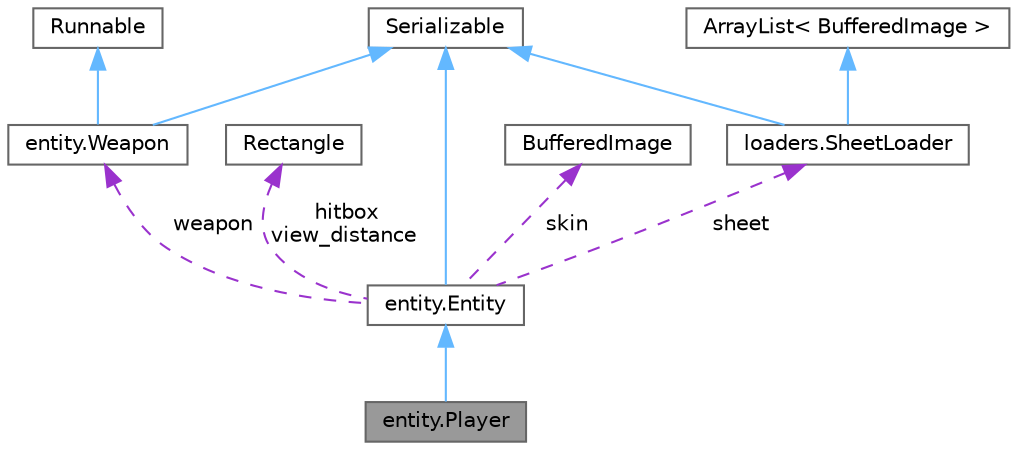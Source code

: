 digraph "entity.Player"
{
 // LATEX_PDF_SIZE
  bgcolor="transparent";
  edge [fontname=Helvetica,fontsize=10,labelfontname=Helvetica,labelfontsize=10];
  node [fontname=Helvetica,fontsize=10,shape=box,height=0.2,width=0.4];
  Node1 [label="entity.Player",height=0.2,width=0.4,color="gray40", fillcolor="grey60", style="filled", fontcolor="black",tooltip=" "];
  Node2 -> Node1 [dir="back",color="steelblue1",style="solid"];
  Node2 [label="entity.Entity",height=0.2,width=0.4,color="gray40", fillcolor="white", style="filled",URL="$classentity_1_1_entity.html",tooltip=" "];
  Node3 -> Node2 [dir="back",color="steelblue1",style="solid"];
  Node3 [label="Serializable",height=0.2,width=0.4,color="gray40", fillcolor="white", style="filled",tooltip=" "];
  Node4 -> Node2 [dir="back",color="darkorchid3",style="dashed",label=" hitbox\nview_distance" ];
  Node4 [label="Rectangle",height=0.2,width=0.4,color="gray40", fillcolor="white", style="filled",tooltip=" "];
  Node5 -> Node2 [dir="back",color="darkorchid3",style="dashed",label=" sheet" ];
  Node5 [label="loaders.SheetLoader",height=0.2,width=0.4,color="gray40", fillcolor="white", style="filled",URL="$classloaders_1_1_sheet_loader.html",tooltip=" "];
  Node6 -> Node5 [dir="back",color="steelblue1",style="solid"];
  Node6 [label="ArrayList\< BufferedImage \>",height=0.2,width=0.4,color="gray40", fillcolor="white", style="filled",tooltip=" "];
  Node3 -> Node5 [dir="back",color="steelblue1",style="solid"];
  Node7 -> Node2 [dir="back",color="darkorchid3",style="dashed",label=" skin" ];
  Node7 [label="BufferedImage",height=0.2,width=0.4,color="gray40", fillcolor="white", style="filled",tooltip=" "];
  Node8 -> Node2 [dir="back",color="darkorchid3",style="dashed",label=" weapon" ];
  Node8 [label="entity.Weapon",height=0.2,width=0.4,color="gray40", fillcolor="white", style="filled",URL="$classentity_1_1_weapon.html",tooltip=" "];
  Node9 -> Node8 [dir="back",color="steelblue1",style="solid"];
  Node9 [label="Runnable",height=0.2,width=0.4,color="gray40", fillcolor="white", style="filled",tooltip=" "];
  Node3 -> Node8 [dir="back",color="steelblue1",style="solid"];
}
